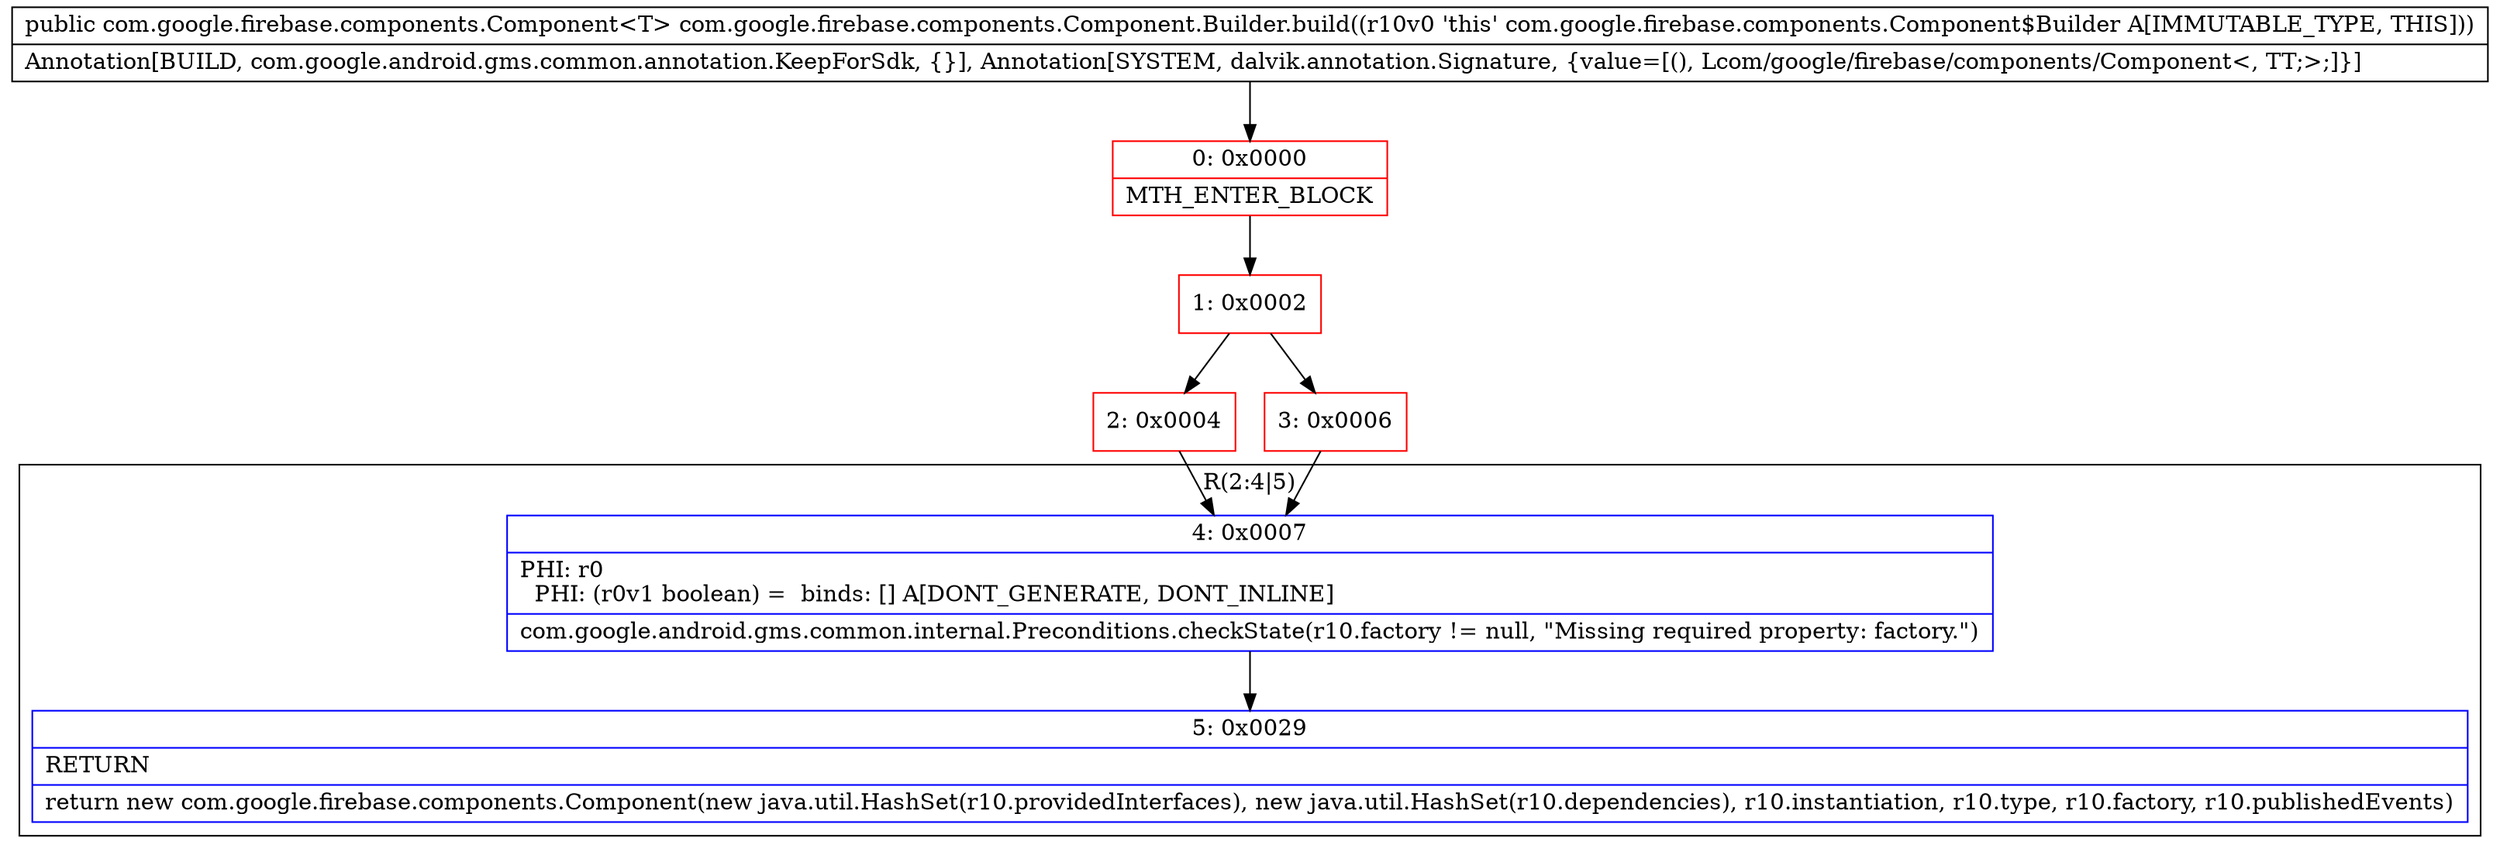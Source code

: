 digraph "CFG forcom.google.firebase.components.Component.Builder.build()Lcom\/google\/firebase\/components\/Component;" {
subgraph cluster_Region_975266545 {
label = "R(2:4|5)";
node [shape=record,color=blue];
Node_4 [shape=record,label="{4\:\ 0x0007|PHI: r0 \l  PHI: (r0v1 boolean) =  binds: [] A[DONT_GENERATE, DONT_INLINE]\l|com.google.android.gms.common.internal.Preconditions.checkState(r10.factory != null, \"Missing required property: factory.\")\l}"];
Node_5 [shape=record,label="{5\:\ 0x0029|RETURN\l|return new com.google.firebase.components.Component(new java.util.HashSet(r10.providedInterfaces), new java.util.HashSet(r10.dependencies), r10.instantiation, r10.type, r10.factory, r10.publishedEvents)\l}"];
}
Node_0 [shape=record,color=red,label="{0\:\ 0x0000|MTH_ENTER_BLOCK\l}"];
Node_1 [shape=record,color=red,label="{1\:\ 0x0002}"];
Node_2 [shape=record,color=red,label="{2\:\ 0x0004}"];
Node_3 [shape=record,color=red,label="{3\:\ 0x0006}"];
MethodNode[shape=record,label="{public com.google.firebase.components.Component\<T\> com.google.firebase.components.Component.Builder.build((r10v0 'this' com.google.firebase.components.Component$Builder A[IMMUTABLE_TYPE, THIS]))  | Annotation[BUILD, com.google.android.gms.common.annotation.KeepForSdk, \{\}], Annotation[SYSTEM, dalvik.annotation.Signature, \{value=[(), Lcom\/google\/firebase\/components\/Component\<, TT;\>;]\}]\l}"];
MethodNode -> Node_0;
Node_4 -> Node_5;
Node_0 -> Node_1;
Node_1 -> Node_2;
Node_1 -> Node_3;
Node_2 -> Node_4;
Node_3 -> Node_4;
}

